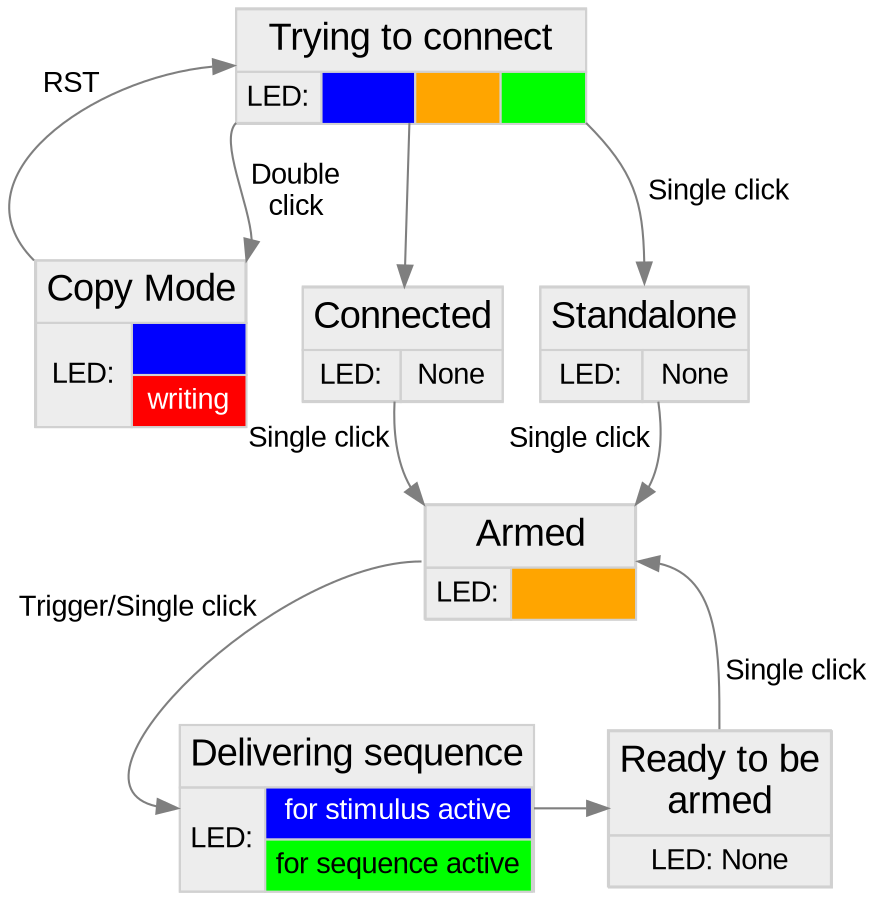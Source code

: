 digraph workflow{
	forcelabels = true;
	node [fontname = "sans", style=filled];
	edge [fontname = "sans", color=gray50];
	connect [shape=box, margin=0, color=grey82, fillcolor=grey93, fontname="Arial", label = <
	<TABLE BORDER="0" CELLBORDER="1" CELLSPACING="0" CELLPADDING="4">
		<TR><TD COLSPAN="4"><FONT POINT-SIZE="18">Trying to connect</FONT></TD>
		</TR>
		<TR><TD>LED:</TD> <TD BGCOLOR="blue"> <FONT COLOR="blue">LED:</FONT></TD> <TD BGCOLOR="orange"><FONT COLOR="orange">LED:</FONT></TD> <TD BGCOLOR="green"><FONT COLOR="green">LED:</FONT></TD>
		</TR>
	</TABLE>>];

	copy [shape=box, margin=0, color=grey82, fillcolor=grey93, fontname="Arial", label = <
	<TABLE BORDER="0" CELLBORDER="1" CELLSPACING="0" CELLPADDING="4">
		<TR><TD COLSPAN="2"><FONT POINT-SIZE="18">Copy Mode</FONT></TD>
		</TR>
		<TR><TD ROWSPAN="2">LED:</TD> <TD BGCOLOR="blue"><FONT COLOR="blue">Blue</FONT> </TD></TR>
		<TR><TD BGCOLOR="red"><FONT COLOR="white">writing</FONT></TD>
		</TR>
	</TABLE>>];

	standalone [shape=box, margin=0, color=grey82, fillcolor=grey93, fontname="Arial", label = <
	<TABLE BORDER="0" CELLBORDER="1" CELLSPACING="0" CELLPADDING="4">
		<TR><TD COLSPAN="2"><FONT POINT-SIZE="18">Standalone</FONT></TD>
		</TR>
		<TR><TD>LED:</TD><TD>None</TD>
		</TR>
	</TABLE>>];

	connected [shape=box, margin=0, color=grey82, fillcolor=grey93, fontname="Arial", label = <
	<TABLE BORDER="0" CELLBORDER="1" CELLSPACING="0" CELLPADDING="4">
		<TR><TD COLSPAN="2"><FONT POINT-SIZE="18">Connected</FONT></TD>
		</TR>
		<TR><TD>LED:</TD><TD>None</TD>
		</TR>
	</TABLE>>];

	armed [shape=box, margin=0, color=grey82, fillcolor=grey93, fontname="Arial", label = <
	<TABLE BORDER="0" CELLBORDER="1" CELLSPACING="0" CELLPADDING="4">
		<TR><TD COLSPAN="2"><FONT POINT-SIZE="18">Armed</FONT></TD>
		</TR>
		<TR><TD>LED:</TD> <TD BGCOLOR="orange"> <FONT COLOR="orange">Orange</FONT></TD>
		</TR>
	</TABLE>>];

	afterdelivery [shape=box, margin=0, color=grey82, fillcolor=grey93, fontname="Arial", label = <
	<TABLE BORDER="0" CELLBORDER="1" CELLSPACING="0" CELLPADDING="4">
		<TR><TD><FONT POINT-SIZE="18">Ready to be<BR/>armed</FONT></TD>
		</TR>
		<TR><TD>LED: None</TD>
		</TR>
	</TABLE>>];

	delivering [shape=box, margin=0, color=grey82, fillcolor=grey93, fontname="Arial", label = <
	<TABLE BORDER="0" CELLBORDER="1" CELLSPACING="0" CELLPADDING="4">
		<TR><TD COLSPAN="3"><FONT POINT-SIZE="18">Delivering sequence</FONT></TD>
		</TR>
		<TR><TD ROWSPAN="2">LED:</TD> <TD BGCOLOR="blue"><FONT COLOR="white"> for stimulus active</FONT> </TD></TR>
		<TR><TD BGCOLOR="green">for sequence active</TD>
		</TR>
	</TABLE>>];

	#invis[shape=none label=""]

	{rank=same copy standalone connected}
	{rank=same delivering afterdelivery}
	#{rank=same invis afterdelivery}

	connect:sw -> copy:ne [fontname="Arial", label ="Double       \nclick       "];
	copy:nw -> connect:w [fontname="Arial", xlabel ="RST"];
	connect -> connected
	connect:se -> standalone:n [fontname="Arial", label = " Single click"];
	standalone -> armed:ne [fontname="Arial", xlabel = "Single click "];
	connected -> armed:nw [fontname="Arial", xlabel = "Single click "];
	#armed -> invis -> delivering [style=invis]
	afterdelivery:n -> armed:e [fontname="Arial", label = " Single click"];
	delivering:e -> afterdelivery:w
	armed:w -> delivering:w [fontname="Arial", xlabel = "Trigger/Single click"];
}
